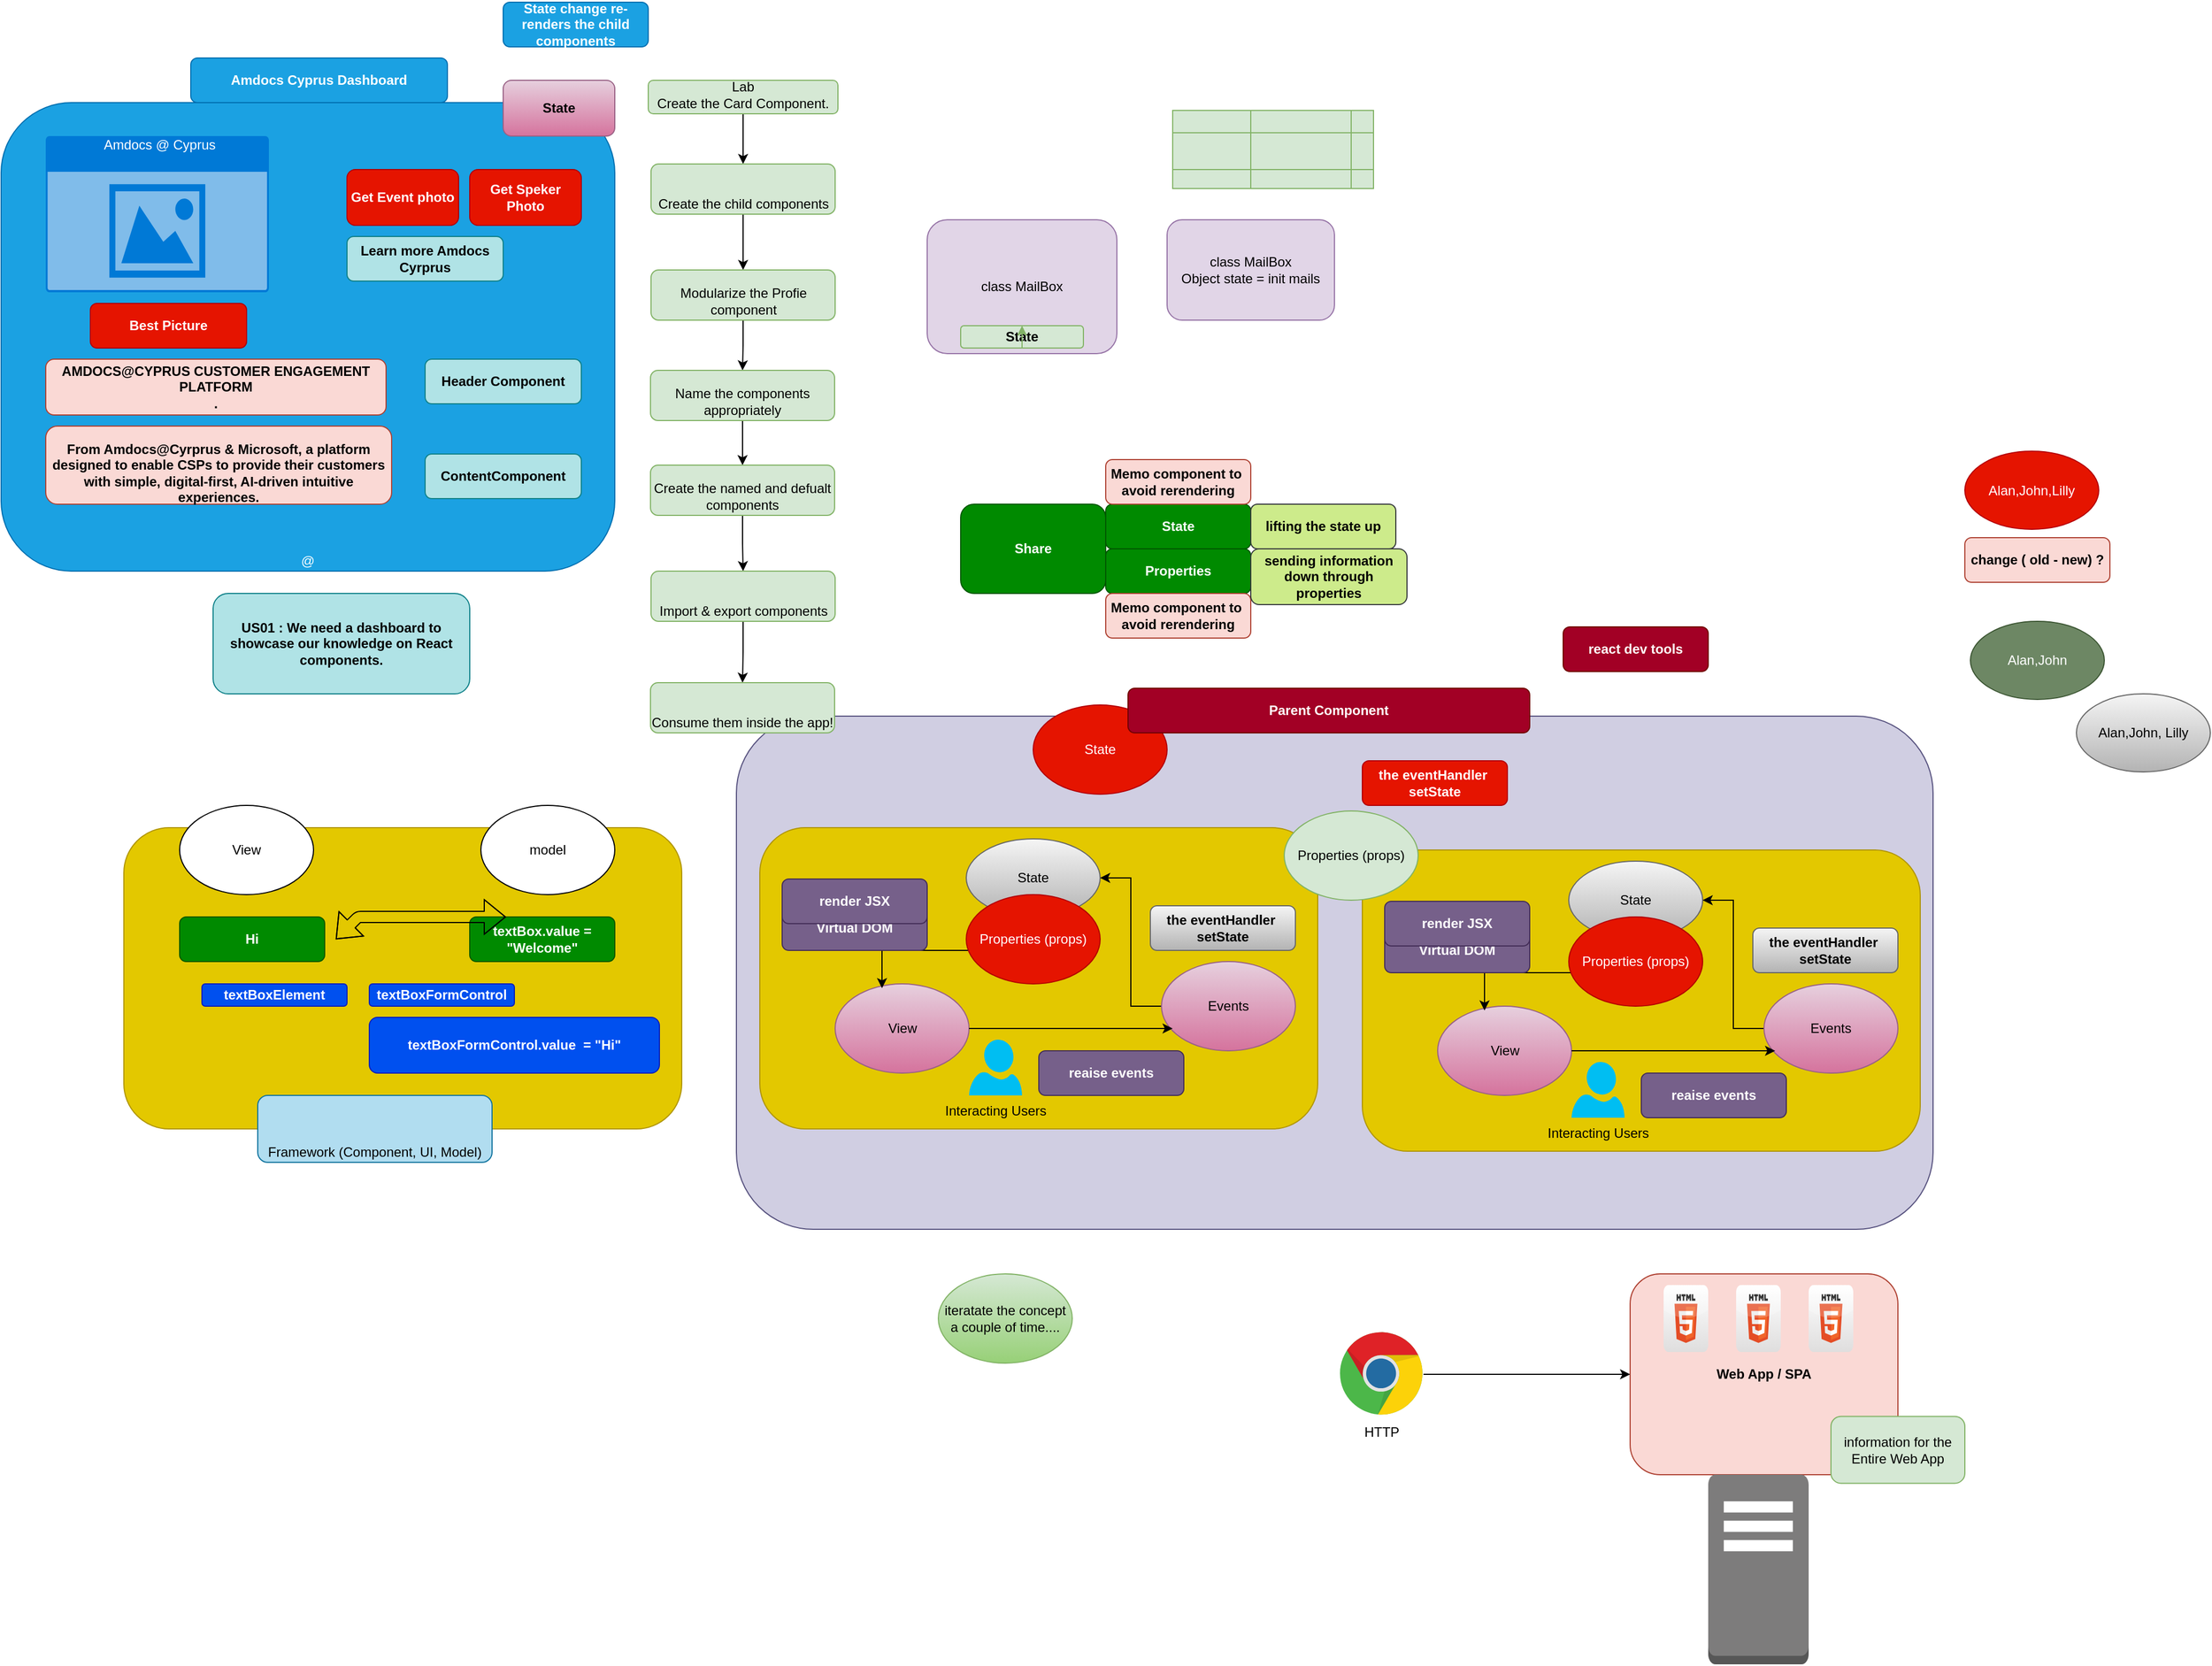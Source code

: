 <mxfile version="15.2.7" type="device" pages="3"><diagram id="6eNJX2l-FpmvZ1fbroAp" name="Lab"><mxGraphModel dx="1024" dy="1684" grid="1" gridSize="10" guides="1" tooltips="1" connect="1" arrows="1" fold="1" page="1" pageScale="1" pageWidth="850" pageHeight="1100" math="0" shadow="0"><root><mxCell id="xybVMRSyUclaMZeZH3cs-0"/><mxCell id="xybVMRSyUclaMZeZH3cs-1" parent="xybVMRSyUclaMZeZH3cs-0"/><mxCell id="PEy6zUUL9-_vCdnStAGh-1" value="Web App / SPA" style="rounded=1;whiteSpace=wrap;html=1;fillColor=#fad9d5;strokeColor=#ae4132;fontStyle=1;verticalAlign=middle;" parent="xybVMRSyUclaMZeZH3cs-1" vertex="1"><mxGeometry x="1540" y="1100" width="240" height="180" as="geometry"/></mxCell><mxCell id="uYXfiU1z-GfduqWxRQ0b-37" value="" style="rounded=1;whiteSpace=wrap;html=1;fillColor=#d0cee2;strokeColor=#56517e;verticalAlign=bottom;" parent="xybVMRSyUclaMZeZH3cs-1" vertex="1"><mxGeometry x="739" y="600" width="1072.5" height="460" as="geometry"/></mxCell><mxCell id="uYXfiU1z-GfduqWxRQ0b-16" value="" style="rounded=1;whiteSpace=wrap;html=1;fillColor=#e3c800;strokeColor=#B09500;verticalAlign=bottom;fontColor=#000000;" parent="xybVMRSyUclaMZeZH3cs-1" vertex="1"><mxGeometry x="190" y="700" width="500" height="270" as="geometry"/></mxCell><mxCell id="xybVMRSyUclaMZeZH3cs-2" value="@" style="rounded=1;whiteSpace=wrap;html=1;fillColor=#1ba1e2;strokeColor=#006EAF;verticalAlign=bottom;fontColor=#ffffff;" parent="xybVMRSyUclaMZeZH3cs-1" vertex="1"><mxGeometry x="80" y="50" width="550" height="420" as="geometry"/></mxCell><mxCell id="xybVMRSyUclaMZeZH3cs-3" value="&amp;nbsp;Amdocs @ Cyprus" style="html=1;strokeColor=none;fillColor=#0079D6;labelPosition=center;verticalLabelPosition=middle;verticalAlign=top;align=center;fontSize=12;outlineConnect=0;spacingTop=-6;fontColor=#FFFFFF;sketch=0;shape=mxgraph.sitemap.photo;" parent="xybVMRSyUclaMZeZH3cs-1" vertex="1"><mxGeometry x="120" y="80" width="200" height="140" as="geometry"/></mxCell><mxCell id="xybVMRSyUclaMZeZH3cs-4" value="&lt;div&gt;AMDOCS@CYPRUS CUSTOMER ENGAGEMENT PLATFORM&lt;/div&gt;&lt;div&gt;.&lt;/div&gt;" style="rounded=1;whiteSpace=wrap;html=1;fillColor=#fad9d5;strokeColor=#ae4132;fontStyle=1;verticalAlign=middle;" parent="xybVMRSyUclaMZeZH3cs-1" vertex="1"><mxGeometry x="120" y="280" width="305" height="50" as="geometry"/></mxCell><mxCell id="xybVMRSyUclaMZeZH3cs-6" value="Get Event photo" style="rounded=1;whiteSpace=wrap;html=1;fillColor=#e51400;strokeColor=#B20000;verticalAlign=middle;align=center;fontStyle=1;fontColor=#ffffff;" parent="xybVMRSyUclaMZeZH3cs-1" vertex="1"><mxGeometry x="390" y="110" width="100" height="50" as="geometry"/></mxCell><mxCell id="xybVMRSyUclaMZeZH3cs-8" value="US01 : We need a dashboard to showcase our knowledge on React components." style="rounded=1;whiteSpace=wrap;html=1;fillColor=#b0e3e6;strokeColor=#0e8088;fontStyle=1;" parent="xybVMRSyUclaMZeZH3cs-1" vertex="1"><mxGeometry x="270" y="490" width="230" height="90" as="geometry"/></mxCell><mxCell id="xybVMRSyUclaMZeZH3cs-11" value="" style="edgeStyle=orthogonalEdgeStyle;rounded=0;orthogonalLoop=1;jettySize=auto;html=1;" parent="xybVMRSyUclaMZeZH3cs-1" source="xybVMRSyUclaMZeZH3cs-9" target="xybVMRSyUclaMZeZH3cs-10" edge="1"><mxGeometry relative="1" as="geometry"/></mxCell><mxCell id="xybVMRSyUclaMZeZH3cs-9" value="Lab&lt;br&gt;Create the Card Component.&lt;br&gt;" style="rounded=1;whiteSpace=wrap;html=1;fillColor=#d5e8d4;strokeColor=#82b366;verticalAlign=bottom;" parent="xybVMRSyUclaMZeZH3cs-1" vertex="1"><mxGeometry x="660" y="30" width="170" height="30" as="geometry"/></mxCell><mxCell id="xybVMRSyUclaMZeZH3cs-19" value="" style="edgeStyle=orthogonalEdgeStyle;rounded=0;orthogonalLoop=1;jettySize=auto;html=1;" parent="xybVMRSyUclaMZeZH3cs-1" source="xybVMRSyUclaMZeZH3cs-10" target="xybVMRSyUclaMZeZH3cs-18" edge="1"><mxGeometry relative="1" as="geometry"/></mxCell><mxCell id="xybVMRSyUclaMZeZH3cs-10" value="Create the child components" style="whiteSpace=wrap;html=1;rounded=1;verticalAlign=bottom;strokeColor=#82b366;fillColor=#d5e8d4;" parent="xybVMRSyUclaMZeZH3cs-1" vertex="1"><mxGeometry x="662.5" y="105" width="165" height="45" as="geometry"/></mxCell><mxCell id="xybVMRSyUclaMZeZH3cs-12" value="&lt;div&gt;&lt;br&gt;&lt;/div&gt;&lt;div&gt;From Amdocs@Cyrprus &amp;amp; Microsoft, a platform designed to enable CSPs to provide their customers with simple, digital-first, AI-driven intuitive experiences.&lt;/div&gt;" style="rounded=1;whiteSpace=wrap;html=1;fillColor=#fad9d5;strokeColor=#ae4132;fontStyle=1;verticalAlign=middle;" parent="xybVMRSyUclaMZeZH3cs-1" vertex="1"><mxGeometry x="120" y="340" width="310" height="70" as="geometry"/></mxCell><mxCell id="xybVMRSyUclaMZeZH3cs-14" value="ContentComponent" style="rounded=1;whiteSpace=wrap;html=1;fillColor=#b0e3e6;strokeColor=#0e8088;fontStyle=1;" parent="xybVMRSyUclaMZeZH3cs-1" vertex="1"><mxGeometry x="460" y="365" width="140" height="40" as="geometry"/></mxCell><mxCell id="xybVMRSyUclaMZeZH3cs-15" value="Header Component" style="rounded=1;whiteSpace=wrap;html=1;fillColor=#b0e3e6;strokeColor=#0e8088;fontStyle=1;" parent="xybVMRSyUclaMZeZH3cs-1" vertex="1"><mxGeometry x="460" y="280" width="140" height="40" as="geometry"/></mxCell><mxCell id="xybVMRSyUclaMZeZH3cs-16" value="Best Picture" style="rounded=1;whiteSpace=wrap;html=1;fillColor=#e51400;strokeColor=#B20000;fontStyle=1;fontColor=#ffffff;" parent="xybVMRSyUclaMZeZH3cs-1" vertex="1"><mxGeometry x="160" y="230" width="140" height="40" as="geometry"/></mxCell><mxCell id="xybVMRSyUclaMZeZH3cs-17" value="Learn more Amdocs Cyrprus" style="rounded=1;whiteSpace=wrap;html=1;fillColor=#b0e3e6;strokeColor=#0e8088;fontStyle=1;" parent="xybVMRSyUclaMZeZH3cs-1" vertex="1"><mxGeometry x="390" y="170" width="140" height="40" as="geometry"/></mxCell><mxCell id="xybVMRSyUclaMZeZH3cs-23" value="" style="edgeStyle=orthogonalEdgeStyle;rounded=0;orthogonalLoop=1;jettySize=auto;html=1;" parent="xybVMRSyUclaMZeZH3cs-1" source="xybVMRSyUclaMZeZH3cs-18" target="xybVMRSyUclaMZeZH3cs-22" edge="1"><mxGeometry relative="1" as="geometry"/></mxCell><mxCell id="xybVMRSyUclaMZeZH3cs-18" value="Modularize the Profie component" style="whiteSpace=wrap;html=1;rounded=1;verticalAlign=bottom;strokeColor=#82b366;fillColor=#d5e8d4;" parent="xybVMRSyUclaMZeZH3cs-1" vertex="1"><mxGeometry x="662.5" y="200" width="165" height="45" as="geometry"/></mxCell><mxCell id="xybVMRSyUclaMZeZH3cs-25" value="" style="edgeStyle=orthogonalEdgeStyle;rounded=0;orthogonalLoop=1;jettySize=auto;html=1;" parent="xybVMRSyUclaMZeZH3cs-1" source="xybVMRSyUclaMZeZH3cs-22" target="xybVMRSyUclaMZeZH3cs-24" edge="1"><mxGeometry relative="1" as="geometry"/></mxCell><mxCell id="xybVMRSyUclaMZeZH3cs-22" value="Name the components appropriately" style="whiteSpace=wrap;html=1;rounded=1;verticalAlign=bottom;strokeColor=#82b366;fillColor=#d5e8d4;" parent="xybVMRSyUclaMZeZH3cs-1" vertex="1"><mxGeometry x="662" y="290" width="165" height="45" as="geometry"/></mxCell><mxCell id="xybVMRSyUclaMZeZH3cs-27" value="" style="edgeStyle=orthogonalEdgeStyle;rounded=0;orthogonalLoop=1;jettySize=auto;html=1;" parent="xybVMRSyUclaMZeZH3cs-1" source="xybVMRSyUclaMZeZH3cs-24" target="xybVMRSyUclaMZeZH3cs-26" edge="1"><mxGeometry relative="1" as="geometry"/></mxCell><mxCell id="xybVMRSyUclaMZeZH3cs-24" value="Create the named and defualt components" style="whiteSpace=wrap;html=1;rounded=1;verticalAlign=bottom;strokeColor=#82b366;fillColor=#d5e8d4;" parent="xybVMRSyUclaMZeZH3cs-1" vertex="1"><mxGeometry x="662" y="375" width="165" height="45" as="geometry"/></mxCell><mxCell id="xybVMRSyUclaMZeZH3cs-29" value="" style="edgeStyle=orthogonalEdgeStyle;rounded=0;orthogonalLoop=1;jettySize=auto;html=1;" parent="xybVMRSyUclaMZeZH3cs-1" source="xybVMRSyUclaMZeZH3cs-26" target="xybVMRSyUclaMZeZH3cs-28" edge="1"><mxGeometry relative="1" as="geometry"/></mxCell><mxCell id="xybVMRSyUclaMZeZH3cs-26" value="Import &amp;amp; export components" style="whiteSpace=wrap;html=1;rounded=1;verticalAlign=bottom;strokeColor=#82b366;fillColor=#d5e8d4;" parent="xybVMRSyUclaMZeZH3cs-1" vertex="1"><mxGeometry x="662.5" y="470" width="165" height="45" as="geometry"/></mxCell><mxCell id="xybVMRSyUclaMZeZH3cs-28" value="Consume them inside the app!" style="whiteSpace=wrap;html=1;rounded=1;verticalAlign=bottom;strokeColor=#82b366;fillColor=#d5e8d4;" parent="xybVMRSyUclaMZeZH3cs-1" vertex="1"><mxGeometry x="662" y="570" width="165" height="45" as="geometry"/></mxCell><mxCell id="wlzBSrsVffSciCvjQ8qV-0" value="Get Speker Photo" style="rounded=1;whiteSpace=wrap;html=1;fillColor=#e51400;strokeColor=#B20000;verticalAlign=middle;align=center;fontStyle=1;fontColor=#ffffff;" parent="xybVMRSyUclaMZeZH3cs-1" vertex="1"><mxGeometry x="500" y="110" width="100" height="50" as="geometry"/></mxCell><mxCell id="wlzBSrsVffSciCvjQ8qV-1" value="class MailBox&lt;br&gt;" style="rounded=1;whiteSpace=wrap;html=1;fillColor=#e1d5e7;strokeColor=#9673a6;" parent="xybVMRSyUclaMZeZH3cs-1" vertex="1"><mxGeometry x="910" y="155" width="170" height="120" as="geometry"/></mxCell><mxCell id="wlzBSrsVffSciCvjQ8qV-3" value="class MailBox&lt;br&gt;Object state = init mails" style="rounded=1;whiteSpace=wrap;html=1;fillColor=#e1d5e7;strokeColor=#9673a6;" parent="xybVMRSyUclaMZeZH3cs-1" vertex="1"><mxGeometry x="1125" y="155" width="150" height="90" as="geometry"/></mxCell><mxCell id="wlzBSrsVffSciCvjQ8qV-4" value="" style="shape=table;html=1;whiteSpace=wrap;startSize=0;container=1;collapsible=0;childLayout=tableLayout;fillColor=#d5e8d4;strokeColor=#82b366;" parent="xybVMRSyUclaMZeZH3cs-1" vertex="1"><mxGeometry x="1130" y="57" width="180" height="70" as="geometry"/></mxCell><mxCell id="wlzBSrsVffSciCvjQ8qV-5" value="" style="shape=partialRectangle;html=1;whiteSpace=wrap;collapsible=0;dropTarget=0;pointerEvents=0;fillColor=none;top=0;left=0;bottom=0;right=0;points=[[0,0.5],[1,0.5]];portConstraint=eastwest;" parent="wlzBSrsVffSciCvjQ8qV-4" vertex="1"><mxGeometry width="180" height="20" as="geometry"/></mxCell><mxCell id="wlzBSrsVffSciCvjQ8qV-6" value="" style="shape=partialRectangle;html=1;whiteSpace=wrap;connectable=0;fillColor=none;top=0;left=0;bottom=0;right=0;overflow=hidden;pointerEvents=1;" parent="wlzBSrsVffSciCvjQ8qV-5" vertex="1"><mxGeometry width="70" height="20" as="geometry"/></mxCell><mxCell id="wlzBSrsVffSciCvjQ8qV-7" value="" style="shape=partialRectangle;html=1;whiteSpace=wrap;connectable=0;fillColor=none;top=0;left=0;bottom=0;right=0;overflow=hidden;pointerEvents=1;" parent="wlzBSrsVffSciCvjQ8qV-5" vertex="1"><mxGeometry x="70" width="90" height="20" as="geometry"/></mxCell><mxCell id="wlzBSrsVffSciCvjQ8qV-8" value="" style="shape=partialRectangle;html=1;whiteSpace=wrap;connectable=0;fillColor=none;top=0;left=0;bottom=0;right=0;overflow=hidden;pointerEvents=1;" parent="wlzBSrsVffSciCvjQ8qV-5" vertex="1"><mxGeometry x="160" width="20" height="20" as="geometry"/></mxCell><mxCell id="wlzBSrsVffSciCvjQ8qV-9" value="" style="shape=partialRectangle;html=1;whiteSpace=wrap;collapsible=0;dropTarget=0;pointerEvents=0;fillColor=none;top=0;left=0;bottom=0;right=0;points=[[0,0.5],[1,0.5]];portConstraint=eastwest;" parent="wlzBSrsVffSciCvjQ8qV-4" vertex="1"><mxGeometry y="20" width="180" height="33" as="geometry"/></mxCell><mxCell id="wlzBSrsVffSciCvjQ8qV-10" value="" style="shape=partialRectangle;html=1;whiteSpace=wrap;connectable=0;fillColor=none;top=0;left=0;bottom=0;right=0;overflow=hidden;pointerEvents=1;" parent="wlzBSrsVffSciCvjQ8qV-9" vertex="1"><mxGeometry width="70" height="33" as="geometry"/></mxCell><mxCell id="wlzBSrsVffSciCvjQ8qV-11" value="" style="shape=partialRectangle;html=1;whiteSpace=wrap;connectable=0;fillColor=none;top=0;left=0;bottom=0;right=0;overflow=hidden;pointerEvents=1;" parent="wlzBSrsVffSciCvjQ8qV-9" vertex="1"><mxGeometry x="70" width="90" height="33" as="geometry"/></mxCell><mxCell id="wlzBSrsVffSciCvjQ8qV-12" value="" style="shape=partialRectangle;html=1;whiteSpace=wrap;connectable=0;fillColor=none;top=0;left=0;bottom=0;right=0;overflow=hidden;pointerEvents=1;" parent="wlzBSrsVffSciCvjQ8qV-9" vertex="1"><mxGeometry x="160" width="20" height="33" as="geometry"/></mxCell><mxCell id="wlzBSrsVffSciCvjQ8qV-13" value="" style="shape=partialRectangle;html=1;whiteSpace=wrap;collapsible=0;dropTarget=0;pointerEvents=0;fillColor=none;top=0;left=0;bottom=0;right=0;points=[[0,0.5],[1,0.5]];portConstraint=eastwest;" parent="wlzBSrsVffSciCvjQ8qV-4" vertex="1"><mxGeometry y="53" width="180" height="17" as="geometry"/></mxCell><mxCell id="wlzBSrsVffSciCvjQ8qV-14" value="" style="shape=partialRectangle;html=1;whiteSpace=wrap;connectable=0;fillColor=none;top=0;left=0;bottom=0;right=0;overflow=hidden;pointerEvents=1;" parent="wlzBSrsVffSciCvjQ8qV-13" vertex="1"><mxGeometry width="70" height="17" as="geometry"/></mxCell><mxCell id="wlzBSrsVffSciCvjQ8qV-15" value="" style="shape=partialRectangle;html=1;whiteSpace=wrap;connectable=0;fillColor=none;top=0;left=0;bottom=0;right=0;overflow=hidden;pointerEvents=1;" parent="wlzBSrsVffSciCvjQ8qV-13" vertex="1"><mxGeometry x="70" width="90" height="17" as="geometry"/></mxCell><mxCell id="wlzBSrsVffSciCvjQ8qV-16" value="" style="shape=partialRectangle;html=1;whiteSpace=wrap;connectable=0;fillColor=none;top=0;left=0;bottom=0;right=0;overflow=hidden;pointerEvents=1;" parent="wlzBSrsVffSciCvjQ8qV-13" vertex="1"><mxGeometry x="160" width="20" height="17" as="geometry"/></mxCell><mxCell id="wlzBSrsVffSciCvjQ8qV-17" value="State" style="rounded=1;whiteSpace=wrap;html=1;fillColor=#d5e8d4;strokeColor=#82b366;fontStyle=1;" parent="xybVMRSyUclaMZeZH3cs-1" vertex="1"><mxGeometry x="940" y="250" width="110" height="20" as="geometry"/></mxCell><mxCell id="wlzBSrsVffSciCvjQ8qV-18" style="edgeStyle=orthogonalEdgeStyle;rounded=0;orthogonalLoop=1;jettySize=auto;html=1;exitX=0.5;exitY=1;exitDx=0;exitDy=0;entryX=0.5;entryY=0;entryDx=0;entryDy=0;fillColor=#d5e8d4;strokeColor=#82b366;" parent="xybVMRSyUclaMZeZH3cs-1" source="wlzBSrsVffSciCvjQ8qV-17" target="wlzBSrsVffSciCvjQ8qV-17" edge="1"><mxGeometry relative="1" as="geometry"/></mxCell><mxCell id="uYXfiU1z-GfduqWxRQ0b-0" value="Amdocs Cyprus Dashboard" style="rounded=1;whiteSpace=wrap;html=1;fillColor=#1ba1e2;strokeColor=#006EAF;fontStyle=1;fontColor=#ffffff;" parent="xybVMRSyUclaMZeZH3cs-1" vertex="1"><mxGeometry x="250" y="10" width="230" height="40" as="geometry"/></mxCell><mxCell id="uYXfiU1z-GfduqWxRQ0b-1" value="State" style="rounded=1;whiteSpace=wrap;html=1;fillColor=#e6d0de;strokeColor=#996185;verticalAlign=middle;align=center;fontStyle=1;gradientColor=#d5739d;" parent="xybVMRSyUclaMZeZH3cs-1" vertex="1"><mxGeometry x="530" y="30" width="100" height="50" as="geometry"/></mxCell><mxCell id="uYXfiU1z-GfduqWxRQ0b-2" value="State change re-renders the child components" style="rounded=1;whiteSpace=wrap;html=1;fillColor=#1ba1e2;strokeColor=#006EAF;fontStyle=1;verticalAlign=middle;fontColor=#ffffff;" parent="xybVMRSyUclaMZeZH3cs-1" vertex="1"><mxGeometry x="530" y="-40" width="130" height="40" as="geometry"/></mxCell><mxCell id="uYXfiU1z-GfduqWxRQ0b-3" value="State" style="rounded=1;whiteSpace=wrap;html=1;fillColor=#008a00;strokeColor=#005700;fontStyle=1;verticalAlign=middle;fontColor=#ffffff;" parent="xybVMRSyUclaMZeZH3cs-1" vertex="1"><mxGeometry x="1070" y="410" width="130" height="40" as="geometry"/></mxCell><mxCell id="uYXfiU1z-GfduqWxRQ0b-4" value="Properties" style="rounded=1;whiteSpace=wrap;html=1;fillColor=#008a00;strokeColor=#005700;fontStyle=1;verticalAlign=middle;fontColor=#ffffff;" parent="xybVMRSyUclaMZeZH3cs-1" vertex="1"><mxGeometry x="1070" y="450" width="130" height="40" as="geometry"/></mxCell><mxCell id="uYXfiU1z-GfduqWxRQ0b-5" value="Memo component to&amp;nbsp;&lt;br&gt;avoid rerendering" style="rounded=1;whiteSpace=wrap;html=1;fillColor=#fad9d5;strokeColor=#ae4132;fontStyle=1;verticalAlign=middle;" parent="xybVMRSyUclaMZeZH3cs-1" vertex="1"><mxGeometry x="1070" y="490" width="130" height="40" as="geometry"/></mxCell><mxCell id="uYXfiU1z-GfduqWxRQ0b-6" value="Memo component to&amp;nbsp;&lt;br&gt;avoid rerendering" style="rounded=1;whiteSpace=wrap;html=1;fillColor=#fad9d5;strokeColor=#ae4132;fontStyle=1;verticalAlign=middle;" parent="xybVMRSyUclaMZeZH3cs-1" vertex="1"><mxGeometry x="1070" y="370" width="130" height="40" as="geometry"/></mxCell><mxCell id="uYXfiU1z-GfduqWxRQ0b-7" value="lifting the state up" style="rounded=1;whiteSpace=wrap;html=1;fillColor=#cdeb8b;strokeColor=#36393d;fontStyle=1;verticalAlign=middle;" parent="xybVMRSyUclaMZeZH3cs-1" vertex="1"><mxGeometry x="1200" y="410" width="130" height="40" as="geometry"/></mxCell><mxCell id="uYXfiU1z-GfduqWxRQ0b-8" value="sending information down through properties" style="rounded=1;whiteSpace=wrap;html=1;fillColor=#cdeb8b;strokeColor=#36393d;fontStyle=1;verticalAlign=middle;" parent="xybVMRSyUclaMZeZH3cs-1" vertex="1"><mxGeometry x="1200" y="450" width="140" height="50" as="geometry"/></mxCell><mxCell id="uYXfiU1z-GfduqWxRQ0b-9" value="react dev tools" style="rounded=1;whiteSpace=wrap;html=1;fillColor=#a20025;strokeColor=#6F0000;fontStyle=1;verticalAlign=middle;fontColor=#ffffff;" parent="xybVMRSyUclaMZeZH3cs-1" vertex="1"><mxGeometry x="1480" y="520" width="130" height="40" as="geometry"/></mxCell><mxCell id="uYXfiU1z-GfduqWxRQ0b-10" value="Share" style="rounded=1;whiteSpace=wrap;html=1;fillColor=#008a00;strokeColor=#005700;fontStyle=1;verticalAlign=middle;fontColor=#ffffff;" parent="xybVMRSyUclaMZeZH3cs-1" vertex="1"><mxGeometry x="940" y="410" width="130" height="80" as="geometry"/></mxCell><mxCell id="uYXfiU1z-GfduqWxRQ0b-11" value="Hi" style="rounded=1;whiteSpace=wrap;html=1;fillColor=#008a00;strokeColor=#005700;fontStyle=1;verticalAlign=middle;fontColor=#ffffff;" parent="xybVMRSyUclaMZeZH3cs-1" vertex="1"><mxGeometry x="240" y="780" width="130" height="40" as="geometry"/></mxCell><mxCell id="uYXfiU1z-GfduqWxRQ0b-12" value="textBox.value = &quot;Welcome&quot;" style="rounded=1;whiteSpace=wrap;html=1;fillColor=#008a00;strokeColor=#005700;fontStyle=1;verticalAlign=middle;fontColor=#ffffff;" parent="xybVMRSyUclaMZeZH3cs-1" vertex="1"><mxGeometry x="500" y="780" width="130" height="40" as="geometry"/></mxCell><mxCell id="uYXfiU1z-GfduqWxRQ0b-13" value="textBoxElement" style="rounded=1;whiteSpace=wrap;html=1;fillColor=#0050ef;strokeColor=#001DBC;fontStyle=1;verticalAlign=middle;fontColor=#ffffff;" parent="xybVMRSyUclaMZeZH3cs-1" vertex="1"><mxGeometry x="260" y="840" width="130" height="20" as="geometry"/></mxCell><mxCell id="uYXfiU1z-GfduqWxRQ0b-14" value="textBoxFormControl" style="rounded=1;whiteSpace=wrap;html=1;fillColor=#0050ef;strokeColor=#001DBC;fontStyle=1;verticalAlign=middle;fontColor=#ffffff;" parent="xybVMRSyUclaMZeZH3cs-1" vertex="1"><mxGeometry x="410" y="840" width="130" height="20" as="geometry"/></mxCell><mxCell id="uYXfiU1z-GfduqWxRQ0b-15" value="textBoxFormControl.value&amp;nbsp; = &quot;Hi&quot;" style="rounded=1;whiteSpace=wrap;html=1;fillColor=#0050ef;strokeColor=#001DBC;fontStyle=1;verticalAlign=middle;fontColor=#ffffff;" parent="xybVMRSyUclaMZeZH3cs-1" vertex="1"><mxGeometry x="410" y="870" width="260" height="50" as="geometry"/></mxCell><mxCell id="uYXfiU1z-GfduqWxRQ0b-19" value="" style="shape=flexArrow;endArrow=classic;startArrow=classic;html=1;entryX=0.25;entryY=0;entryDx=0;entryDy=0;" parent="xybVMRSyUclaMZeZH3cs-1" target="uYXfiU1z-GfduqWxRQ0b-12" edge="1"><mxGeometry width="100" height="100" relative="1" as="geometry"><mxPoint x="380" y="800" as="sourcePoint"/><mxPoint x="480" y="700" as="targetPoint"/><Array as="points"><mxPoint x="400" y="780"/></Array></mxGeometry></mxCell><mxCell id="uYXfiU1z-GfduqWxRQ0b-25" value="View" style="ellipse;whiteSpace=wrap;html=1;" parent="xybVMRSyUclaMZeZH3cs-1" vertex="1"><mxGeometry x="240" y="680" width="120" height="80" as="geometry"/></mxCell><mxCell id="uYXfiU1z-GfduqWxRQ0b-26" value="model" style="ellipse;whiteSpace=wrap;html=1;" parent="xybVMRSyUclaMZeZH3cs-1" vertex="1"><mxGeometry x="510" y="680" width="120" height="80" as="geometry"/></mxCell><mxCell id="uYXfiU1z-GfduqWxRQ0b-36" value="Framework (Component, UI, Model)" style="rounded=1;whiteSpace=wrap;html=1;fillColor=#b1ddf0;strokeColor=#10739e;verticalAlign=bottom;" parent="xybVMRSyUclaMZeZH3cs-1" vertex="1"><mxGeometry x="310" y="940" width="210" height="60" as="geometry"/></mxCell><mxCell id="uYXfiU1z-GfduqWxRQ0b-38" value="State" style="ellipse;whiteSpace=wrap;html=1;fillColor=#e51400;strokeColor=#B20000;fontColor=#ffffff;" parent="xybVMRSyUclaMZeZH3cs-1" vertex="1"><mxGeometry x="1005" y="590" width="120" height="80" as="geometry"/></mxCell><mxCell id="uYXfiU1z-GfduqWxRQ0b-39" value="the eventHandler&amp;nbsp;&lt;br&gt;setState" style="rounded=1;whiteSpace=wrap;html=1;fillColor=#e51400;strokeColor=#B20000;fontStyle=1;verticalAlign=middle;fontColor=#ffffff;" parent="xybVMRSyUclaMZeZH3cs-1" vertex="1"><mxGeometry x="1300" y="640" width="130" height="40" as="geometry"/></mxCell><mxCell id="uYXfiU1z-GfduqWxRQ0b-41" value="" style="group" parent="xybVMRSyUclaMZeZH3cs-1" vertex="1" connectable="0"><mxGeometry x="760" y="700" width="500" height="270" as="geometry"/></mxCell><mxCell id="uYXfiU1z-GfduqWxRQ0b-20" value="" style="rounded=1;whiteSpace=wrap;html=1;fillColor=#e3c800;strokeColor=#B09500;verticalAlign=bottom;fontColor=#000000;" parent="uYXfiU1z-GfduqWxRQ0b-41" vertex="1"><mxGeometry width="500" height="270" as="geometry"/></mxCell><mxCell id="uYXfiU1z-GfduqWxRQ0b-21" value="State" style="ellipse;whiteSpace=wrap;html=1;fillColor=#f5f5f5;strokeColor=#666666;gradientColor=#b3b3b3;" parent="uYXfiU1z-GfduqWxRQ0b-41" vertex="1"><mxGeometry x="185" y="10" width="120" height="70" as="geometry"/></mxCell><mxCell id="uYXfiU1z-GfduqWxRQ0b-22" value="View" style="ellipse;whiteSpace=wrap;html=1;gradientColor=#d5739d;fillColor=#e6d0de;strokeColor=#996185;" parent="uYXfiU1z-GfduqWxRQ0b-41" vertex="1"><mxGeometry x="67.5" y="140" width="120" height="80" as="geometry"/></mxCell><mxCell id="uYXfiU1z-GfduqWxRQ0b-23" style="edgeStyle=orthogonalEdgeStyle;rounded=0;orthogonalLoop=1;jettySize=auto;html=1;entryX=0.35;entryY=0.048;entryDx=0;entryDy=0;entryPerimeter=0;" parent="uYXfiU1z-GfduqWxRQ0b-41" source="uYXfiU1z-GfduqWxRQ0b-21" target="uYXfiU1z-GfduqWxRQ0b-22" edge="1"><mxGeometry relative="1" as="geometry"/></mxCell><mxCell id="uYXfiU1z-GfduqWxRQ0b-24" value="Virtual DOM" style="rounded=1;whiteSpace=wrap;html=1;fillColor=#76608a;strokeColor=#432D57;fontStyle=1;verticalAlign=middle;fontColor=#ffffff;" parent="uYXfiU1z-GfduqWxRQ0b-41" vertex="1"><mxGeometry x="20" y="70" width="130" height="40" as="geometry"/></mxCell><mxCell id="uYXfiU1z-GfduqWxRQ0b-29" style="edgeStyle=orthogonalEdgeStyle;rounded=0;orthogonalLoop=1;jettySize=auto;html=1;entryX=1;entryY=0.5;entryDx=0;entryDy=0;" parent="uYXfiU1z-GfduqWxRQ0b-41" source="uYXfiU1z-GfduqWxRQ0b-27" target="uYXfiU1z-GfduqWxRQ0b-21" edge="1"><mxGeometry relative="1" as="geometry"/></mxCell><mxCell id="uYXfiU1z-GfduqWxRQ0b-27" value="Events" style="ellipse;whiteSpace=wrap;html=1;gradientColor=#d5739d;fillColor=#e6d0de;strokeColor=#996185;" parent="uYXfiU1z-GfduqWxRQ0b-41" vertex="1"><mxGeometry x="360" y="120" width="120" height="80" as="geometry"/></mxCell><mxCell id="uYXfiU1z-GfduqWxRQ0b-32" style="edgeStyle=orthogonalEdgeStyle;rounded=0;orthogonalLoop=1;jettySize=auto;html=1;entryX=0.083;entryY=0.75;entryDx=0;entryDy=0;entryPerimeter=0;" parent="uYXfiU1z-GfduqWxRQ0b-41" source="uYXfiU1z-GfduqWxRQ0b-22" target="uYXfiU1z-GfduqWxRQ0b-27" edge="1"><mxGeometry relative="1" as="geometry"/></mxCell><mxCell id="uYXfiU1z-GfduqWxRQ0b-28" value="Interacting Users" style="verticalLabelPosition=bottom;html=1;verticalAlign=top;align=center;strokeColor=none;fillColor=#00BEF2;shape=mxgraph.azure.user;" parent="uYXfiU1z-GfduqWxRQ0b-41" vertex="1"><mxGeometry x="187.5" y="190" width="47.5" height="50" as="geometry"/></mxCell><mxCell id="uYXfiU1z-GfduqWxRQ0b-31" value="render JSX" style="rounded=1;whiteSpace=wrap;html=1;fillColor=#76608a;strokeColor=#432D57;fontStyle=1;verticalAlign=middle;fontColor=#ffffff;" parent="uYXfiU1z-GfduqWxRQ0b-41" vertex="1"><mxGeometry x="20" y="46" width="130" height="40" as="geometry"/></mxCell><mxCell id="uYXfiU1z-GfduqWxRQ0b-33" value="reaise events" style="rounded=1;whiteSpace=wrap;html=1;fillColor=#76608a;strokeColor=#432D57;fontStyle=1;verticalAlign=middle;fontColor=#ffffff;" parent="uYXfiU1z-GfduqWxRQ0b-41" vertex="1"><mxGeometry x="250" y="200" width="130" height="40" as="geometry"/></mxCell><mxCell id="uYXfiU1z-GfduqWxRQ0b-34" value="the eventHandler&amp;nbsp;&lt;br&gt;setState" style="rounded=1;whiteSpace=wrap;html=1;fillColor=#f5f5f5;strokeColor=#666666;fontStyle=1;verticalAlign=middle;gradientColor=#b3b3b3;" parent="uYXfiU1z-GfduqWxRQ0b-41" vertex="1"><mxGeometry x="350" y="70" width="130" height="40" as="geometry"/></mxCell><mxCell id="uYXfiU1z-GfduqWxRQ0b-40" value="Properties (props)" style="ellipse;whiteSpace=wrap;html=1;fillColor=#e51400;strokeColor=#B20000;fontColor=#ffffff;" parent="uYXfiU1z-GfduqWxRQ0b-41" vertex="1"><mxGeometry x="185" y="60" width="120" height="80" as="geometry"/></mxCell><mxCell id="uYXfiU1z-GfduqWxRQ0b-42" value="Parent Component" style="rounded=1;whiteSpace=wrap;html=1;fillColor=#a20025;strokeColor=#6F0000;fontStyle=1;verticalAlign=middle;fontColor=#ffffff;" parent="xybVMRSyUclaMZeZH3cs-1" vertex="1"><mxGeometry x="1090" y="575" width="360" height="40" as="geometry"/></mxCell><mxCell id="uYXfiU1z-GfduqWxRQ0b-43" value="" style="group" parent="xybVMRSyUclaMZeZH3cs-1" vertex="1" connectable="0"><mxGeometry x="1300" y="720" width="500" height="270" as="geometry"/></mxCell><mxCell id="uYXfiU1z-GfduqWxRQ0b-44" value="" style="rounded=1;whiteSpace=wrap;html=1;fillColor=#e3c800;strokeColor=#B09500;verticalAlign=bottom;fontColor=#000000;" parent="uYXfiU1z-GfduqWxRQ0b-43" vertex="1"><mxGeometry width="500" height="270" as="geometry"/></mxCell><mxCell id="uYXfiU1z-GfduqWxRQ0b-45" value="State" style="ellipse;whiteSpace=wrap;html=1;fillColor=#f5f5f5;strokeColor=#666666;gradientColor=#b3b3b3;" parent="uYXfiU1z-GfduqWxRQ0b-43" vertex="1"><mxGeometry x="185" y="10" width="120" height="70" as="geometry"/></mxCell><mxCell id="uYXfiU1z-GfduqWxRQ0b-46" value="View" style="ellipse;whiteSpace=wrap;html=1;gradientColor=#d5739d;fillColor=#e6d0de;strokeColor=#996185;" parent="uYXfiU1z-GfduqWxRQ0b-43" vertex="1"><mxGeometry x="67.5" y="140" width="120" height="80" as="geometry"/></mxCell><mxCell id="uYXfiU1z-GfduqWxRQ0b-47" style="edgeStyle=orthogonalEdgeStyle;rounded=0;orthogonalLoop=1;jettySize=auto;html=1;entryX=0.35;entryY=0.048;entryDx=0;entryDy=0;entryPerimeter=0;" parent="uYXfiU1z-GfduqWxRQ0b-43" source="uYXfiU1z-GfduqWxRQ0b-45" target="uYXfiU1z-GfduqWxRQ0b-46" edge="1"><mxGeometry relative="1" as="geometry"/></mxCell><mxCell id="uYXfiU1z-GfduqWxRQ0b-48" value="Virtual DOM" style="rounded=1;whiteSpace=wrap;html=1;fillColor=#76608a;strokeColor=#432D57;fontStyle=1;verticalAlign=middle;fontColor=#ffffff;" parent="uYXfiU1z-GfduqWxRQ0b-43" vertex="1"><mxGeometry x="20" y="70" width="130" height="40" as="geometry"/></mxCell><mxCell id="uYXfiU1z-GfduqWxRQ0b-49" style="edgeStyle=orthogonalEdgeStyle;rounded=0;orthogonalLoop=1;jettySize=auto;html=1;entryX=1;entryY=0.5;entryDx=0;entryDy=0;" parent="uYXfiU1z-GfduqWxRQ0b-43" source="uYXfiU1z-GfduqWxRQ0b-50" target="uYXfiU1z-GfduqWxRQ0b-45" edge="1"><mxGeometry relative="1" as="geometry"/></mxCell><mxCell id="uYXfiU1z-GfduqWxRQ0b-50" value="Events" style="ellipse;whiteSpace=wrap;html=1;gradientColor=#d5739d;fillColor=#e6d0de;strokeColor=#996185;" parent="uYXfiU1z-GfduqWxRQ0b-43" vertex="1"><mxGeometry x="360" y="120" width="120" height="80" as="geometry"/></mxCell><mxCell id="uYXfiU1z-GfduqWxRQ0b-51" style="edgeStyle=orthogonalEdgeStyle;rounded=0;orthogonalLoop=1;jettySize=auto;html=1;entryX=0.083;entryY=0.75;entryDx=0;entryDy=0;entryPerimeter=0;" parent="uYXfiU1z-GfduqWxRQ0b-43" source="uYXfiU1z-GfduqWxRQ0b-46" target="uYXfiU1z-GfduqWxRQ0b-50" edge="1"><mxGeometry relative="1" as="geometry"/></mxCell><mxCell id="uYXfiU1z-GfduqWxRQ0b-52" value="Interacting Users" style="verticalLabelPosition=bottom;html=1;verticalAlign=top;align=center;strokeColor=none;fillColor=#00BEF2;shape=mxgraph.azure.user;" parent="uYXfiU1z-GfduqWxRQ0b-43" vertex="1"><mxGeometry x="187.5" y="190" width="47.5" height="50" as="geometry"/></mxCell><mxCell id="uYXfiU1z-GfduqWxRQ0b-53" value="render JSX" style="rounded=1;whiteSpace=wrap;html=1;fillColor=#76608a;strokeColor=#432D57;fontStyle=1;verticalAlign=middle;fontColor=#ffffff;" parent="uYXfiU1z-GfduqWxRQ0b-43" vertex="1"><mxGeometry x="20" y="46" width="130" height="40" as="geometry"/></mxCell><mxCell id="uYXfiU1z-GfduqWxRQ0b-54" value="reaise events" style="rounded=1;whiteSpace=wrap;html=1;fillColor=#76608a;strokeColor=#432D57;fontStyle=1;verticalAlign=middle;fontColor=#ffffff;" parent="uYXfiU1z-GfduqWxRQ0b-43" vertex="1"><mxGeometry x="250" y="200" width="130" height="40" as="geometry"/></mxCell><mxCell id="uYXfiU1z-GfduqWxRQ0b-55" value="the eventHandler&amp;nbsp;&lt;br&gt;setState" style="rounded=1;whiteSpace=wrap;html=1;fillColor=#f5f5f5;strokeColor=#666666;fontStyle=1;verticalAlign=middle;gradientColor=#b3b3b3;" parent="uYXfiU1z-GfduqWxRQ0b-43" vertex="1"><mxGeometry x="350" y="70" width="130" height="40" as="geometry"/></mxCell><mxCell id="uYXfiU1z-GfduqWxRQ0b-56" value="Properties (props)" style="ellipse;whiteSpace=wrap;html=1;fillColor=#e51400;strokeColor=#B20000;fontColor=#ffffff;" parent="uYXfiU1z-GfduqWxRQ0b-43" vertex="1"><mxGeometry x="185" y="60" width="120" height="80" as="geometry"/></mxCell><mxCell id="uYXfiU1z-GfduqWxRQ0b-57" value="iteratate the concept a couple of time...." style="ellipse;whiteSpace=wrap;html=1;gradientColor=#97d077;fillColor=#d5e8d4;strokeColor=#82b366;" parent="xybVMRSyUclaMZeZH3cs-1" vertex="1"><mxGeometry x="920" y="1100" width="120" height="80" as="geometry"/></mxCell><mxCell id="uYXfiU1z-GfduqWxRQ0b-58" value="Properties (props)" style="ellipse;whiteSpace=wrap;html=1;fillColor=#d5e8d4;strokeColor=#82b366;" parent="xybVMRSyUclaMZeZH3cs-1" vertex="1"><mxGeometry x="1230" y="685" width="120" height="80" as="geometry"/></mxCell><mxCell id="PEy6zUUL9-_vCdnStAGh-2" value="" style="outlineConnect=0;dashed=0;verticalLabelPosition=bottom;verticalAlign=top;align=center;html=1;shape=mxgraph.aws3.traditional_server;fillColor=#7D7C7C;gradientColor=none;" parent="xybVMRSyUclaMZeZH3cs-1" vertex="1"><mxGeometry x="1610" y="1280" width="90" height="170" as="geometry"/></mxCell><mxCell id="PEy6zUUL9-_vCdnStAGh-3" value="" style="dashed=0;outlineConnect=0;html=1;align=center;labelPosition=center;verticalLabelPosition=bottom;verticalAlign=top;shape=mxgraph.webicons.html5;gradientColor=#DFDEDE" parent="xybVMRSyUclaMZeZH3cs-1" vertex="1"><mxGeometry x="1570" y="1110" width="40" height="60" as="geometry"/></mxCell><mxCell id="PEy6zUUL9-_vCdnStAGh-4" value="" style="dashed=0;outlineConnect=0;html=1;align=center;labelPosition=center;verticalLabelPosition=bottom;verticalAlign=top;shape=mxgraph.webicons.html5;gradientColor=#DFDEDE" parent="xybVMRSyUclaMZeZH3cs-1" vertex="1"><mxGeometry x="1635" y="1110" width="40" height="60" as="geometry"/></mxCell><mxCell id="PEy6zUUL9-_vCdnStAGh-5" value="" style="dashed=0;outlineConnect=0;html=1;align=center;labelPosition=center;verticalLabelPosition=bottom;verticalAlign=top;shape=mxgraph.webicons.html5;gradientColor=#DFDEDE" parent="xybVMRSyUclaMZeZH3cs-1" vertex="1"><mxGeometry x="1700" y="1110" width="40" height="60" as="geometry"/></mxCell><mxCell id="PEy6zUUL9-_vCdnStAGh-11" style="edgeStyle=orthogonalEdgeStyle;rounded=0;orthogonalLoop=1;jettySize=auto;html=1;" parent="xybVMRSyUclaMZeZH3cs-1" source="PEy6zUUL9-_vCdnStAGh-6" target="PEy6zUUL9-_vCdnStAGh-1" edge="1"><mxGeometry relative="1" as="geometry"/></mxCell><mxCell id="PEy6zUUL9-_vCdnStAGh-6" value="HTTP" style="dashed=0;outlineConnect=0;html=1;align=center;labelPosition=center;verticalLabelPosition=bottom;verticalAlign=top;shape=mxgraph.weblogos.chrome" parent="xybVMRSyUclaMZeZH3cs-1" vertex="1"><mxGeometry x="1280" y="1152.3" width="74.8" height="75.4" as="geometry"/></mxCell><mxCell id="PEy6zUUL9-_vCdnStAGh-12" value="information for the Entire Web App" style="rounded=1;whiteSpace=wrap;html=1;fillColor=#d5e8d4;strokeColor=#82b366;" parent="xybVMRSyUclaMZeZH3cs-1" vertex="1"><mxGeometry x="1720" y="1227.7" width="120" height="60" as="geometry"/></mxCell><mxCell id="PEy6zUUL9-_vCdnStAGh-13" value="change ( old - new) ?" style="rounded=1;whiteSpace=wrap;html=1;fillColor=#fad9d5;strokeColor=#ae4132;fontStyle=1;verticalAlign=middle;" parent="xybVMRSyUclaMZeZH3cs-1" vertex="1"><mxGeometry x="1840" y="440" width="130" height="40" as="geometry"/></mxCell><mxCell id="PEy6zUUL9-_vCdnStAGh-14" value="Alan,John" style="ellipse;whiteSpace=wrap;html=1;fillColor=#6d8764;strokeColor=#3A5431;fontColor=#ffffff;" parent="xybVMRSyUclaMZeZH3cs-1" vertex="1"><mxGeometry x="1845" y="515" width="120" height="70" as="geometry"/></mxCell><mxCell id="PEy6zUUL9-_vCdnStAGh-15" value="Alan,John,Lilly" style="ellipse;whiteSpace=wrap;html=1;fillColor=#e51400;strokeColor=#B20000;fontColor=#ffffff;" parent="xybVMRSyUclaMZeZH3cs-1" vertex="1"><mxGeometry x="1840" y="362.5" width="120" height="70" as="geometry"/></mxCell><mxCell id="PEy6zUUL9-_vCdnStAGh-17" value="Alan,John, Lilly" style="ellipse;whiteSpace=wrap;html=1;fillColor=#f5f5f5;strokeColor=#666666;gradientColor=#b3b3b3;" parent="xybVMRSyUclaMZeZH3cs-1" vertex="1"><mxGeometry x="1940" y="580" width="120" height="70" as="geometry"/></mxCell></root></mxGraphModel></diagram><diagram id="yNg8IXJ2WDtt37HUk6vF" name="Redux"><mxGraphModel dx="1568" dy="568" grid="1" gridSize="10" guides="1" tooltips="1" connect="1" arrows="1" fold="1" page="1" pageScale="1" pageWidth="850" pageHeight="1100" math="0" shadow="0">&#xa;            <root>&#xa;                <mxCell id="mDQB_eCBUDu1zRX0V532-0"/>&#xa;                <mxCell id="mDQB_eCBUDu1zRX0V532-1" parent="mDQB_eCBUDu1zRX0V532-0"/>&#xa;                <mxCell id="jsaECsK6hm8pAEzsbWX9-11" value="" style="rounded=1;whiteSpace=wrap;html=1;fillColor=#d0cee2;strokeColor=#56517e;verticalAlign=bottom;fontSize=20;" parent="mDQB_eCBUDu1zRX0V532-1" vertex="1">&#xa;                    <mxGeometry x="-470" y="560" width="1330" height="520" as="geometry"/>&#xa;                </mxCell>&#xa;                <mxCell id="jsaECsK6hm8pAEzsbWX9-12" value="Store" style="rounded=1;whiteSpace=wrap;html=1;fillColor=#e6d0de;strokeColor=#996185;verticalAlign=bottom;fontSize=22;gradientColor=#d5739d;fontStyle=1" parent="mDQB_eCBUDu1zRX0V532-1" vertex="1">&#xa;                    <mxGeometry x="190" y="580" width="420" height="450" as="geometry"/>&#xa;                </mxCell>&#xa;                <mxCell id="jsaECsK6hm8pAEzsbWX9-10" value="" style="rounded=1;whiteSpace=wrap;html=1;fillColor=#d0cee2;strokeColor=#56517e;verticalAlign=bottom;fontSize=20;" parent="mDQB_eCBUDu1zRX0V532-1" vertex="1">&#xa;                    <mxGeometry x="-440" y="50" width="800" height="490" as="geometry"/>&#xa;                </mxCell>&#xa;                <mxCell id="jsaECsK6hm8pAEzsbWX9-3" style="edgeStyle=orthogonalEdgeStyle;rounded=0;orthogonalLoop=1;jettySize=auto;html=1;entryX=0;entryY=0.604;entryDx=0;entryDy=0;entryPerimeter=0;" parent="mDQB_eCBUDu1zRX0V532-1" source="4dQLEUifhb6wlMlI3mLo-0" target="I2KL22Nyn6Zs6f_fY4Ph-0" edge="1">&#xa;                    <mxGeometry relative="1" as="geometry"/>&#xa;                </mxCell>&#xa;                <mxCell id="jsaECsK6hm8pAEzsbWX9-4" value="dispatches an" style="edgeLabel;html=1;align=center;verticalAlign=middle;resizable=0;points=[];fontSize=16;fontStyle=1" parent="jsaECsK6hm8pAEzsbWX9-3" vertex="1" connectable="0">&#xa;                    <mxGeometry x="-0.236" y="1" relative="1" as="geometry">&#xa;                        <mxPoint as="offset"/>&#xa;                    </mxGeometry>&#xa;                </mxCell>&#xa;                <mxCell id="4dQLEUifhb6wlMlI3mLo-0" value="View / UI" style="ellipse;whiteSpace=wrap;html=1;verticalAlign=middle;fillColor=#e3c800;strokeColor=#B09500;fontColor=#000000;fontSize=20;fontStyle=1" parent="mDQB_eCBUDu1zRX0V532-1" vertex="1">&#xa;                    <mxGeometry x="-450" y="600" width="200" height="170" as="geometry"/>&#xa;                </mxCell>&#xa;                <mxCell id="jsaECsK6hm8pAEzsbWX9-8" style="edgeStyle=orthogonalEdgeStyle;rounded=0;orthogonalLoop=1;jettySize=auto;html=1;entryX=0.922;entryY=0.234;entryDx=0;entryDy=0;entryPerimeter=0;fontSize=20;" parent="mDQB_eCBUDu1zRX0V532-1" source="4dQLEUifhb6wlMlI3mLo-1" target="4dQLEUifhb6wlMlI3mLo-0" edge="1">&#xa;                    <mxGeometry relative="1" as="geometry"/>&#xa;                </mxCell>&#xa;                <mxCell id="jsaECsK6hm8pAEzsbWX9-9" value="notifies the ui&lt;br&gt;that the state is changes" style="edgeLabel;html=1;align=center;verticalAlign=middle;resizable=0;points=[];fontSize=20;fontStyle=1" parent="jsaECsK6hm8pAEzsbWX9-8" vertex="1" connectable="0">&#xa;                    <mxGeometry x="0.153" relative="1" as="geometry">&#xa;                        <mxPoint x="34" y="-20" as="offset"/>&#xa;                    </mxGeometry>&#xa;                </mxCell>&#xa;                <mxCell id="4dQLEUifhb6wlMlI3mLo-1" value="State" style="ellipse;whiteSpace=wrap;html=1;verticalAlign=middle;fillColor=#fa6800;strokeColor=#C73500;fontColor=#000000;fontStyle=1;fontSize=21;" parent="mDQB_eCBUDu1zRX0V532-1" vertex="1">&#xa;                    <mxGeometry x="225" y="610" width="200" height="170" as="geometry"/>&#xa;                </mxCell>&#xa;                <mxCell id="jsaECsK6hm8pAEzsbWX9-6" style="edgeStyle=orthogonalEdgeStyle;rounded=0;orthogonalLoop=1;jettySize=auto;html=1;entryX=0.8;entryY=0.941;entryDx=0;entryDy=0;entryPerimeter=0;fontSize=18;" parent="mDQB_eCBUDu1zRX0V532-1" source="I2KL22Nyn6Zs6f_fY4Ph-0" target="4dQLEUifhb6wlMlI3mLo-1" edge="1">&#xa;                    <mxGeometry relative="1" as="geometry"/>&#xa;                </mxCell>&#xa;                <mxCell id="jsaECsK6hm8pAEzsbWX9-7" value="runs a reducer to update the state" style="edgeLabel;html=1;align=center;verticalAlign=middle;resizable=0;points=[];fontSize=21;fontStyle=1" parent="jsaECsK6hm8pAEzsbWX9-6" vertex="1" connectable="0">&#xa;                    <mxGeometry x="0.341" y="5" relative="1" as="geometry">&#xa;                        <mxPoint y="1" as="offset"/>&#xa;                    </mxGeometry>&#xa;                </mxCell>&#xa;                <mxCell id="I2KL22Nyn6Zs6f_fY4Ph-0" value="Action" style="ellipse;whiteSpace=wrap;html=1;verticalAlign=middle;fillColor=#fad9d5;strokeColor=#ae4132;fontSize=23;fontStyle=1" parent="mDQB_eCBUDu1zRX0V532-1" vertex="1">&#xa;                    <mxGeometry x="-190" y="870" width="200" height="170" as="geometry"/>&#xa;                </mxCell>&#xa;                <mxCell id="jsaECsK6hm8pAEzsbWX9-0" value="raises an" style="edgeStyle=orthogonalEdgeStyle;rounded=0;orthogonalLoop=1;jettySize=auto;html=1;fontSize=20;" parent="mDQB_eCBUDu1zRX0V532-1" source="I2KL22Nyn6Zs6f_fY4Ph-1" target="I2KL22Nyn6Zs6f_fY4Ph-3" edge="1">&#xa;                    <mxGeometry relative="1" as="geometry">&#xa;                        <Array as="points">&#xa;                            <mxPoint x="-200" y="410"/>&#xa;                        </Array>&#xa;                    </mxGeometry>&#xa;                </mxCell>&#xa;                <mxCell id="I2KL22Nyn6Zs6f_fY4Ph-1" value="View" style="ellipse;whiteSpace=wrap;html=1;verticalAlign=middle;fillColor=#e3c800;strokeColor=#B09500;fontColor=#000000;" parent="mDQB_eCBUDu1zRX0V532-1" vertex="1">&#xa;                    <mxGeometry x="-400" y="110" width="200" height="170" as="geometry"/>&#xa;                </mxCell>&#xa;                <mxCell id="jsaECsK6hm8pAEzsbWX9-2" value="change in&amp;nbsp;&lt;br style=&quot;font-size: 18px;&quot;&gt;state&amp;nbsp;&lt;br style=&quot;font-size: 18px;&quot;&gt;re-renders the component" style="edgeStyle=orthogonalEdgeStyle;rounded=0;orthogonalLoop=1;jettySize=auto;html=1;entryX=1.01;entryY=0.432;entryDx=0;entryDy=0;entryPerimeter=0;fontStyle=1;fontSize=18;" parent="mDQB_eCBUDu1zRX0V532-1" source="I2KL22Nyn6Zs6f_fY4Ph-2" target="I2KL22Nyn6Zs6f_fY4Ph-1" edge="1">&#xa;                    <mxGeometry relative="1" as="geometry"/>&#xa;                </mxCell>&#xa;                <mxCell id="I2KL22Nyn6Zs6f_fY4Ph-2" value="State" style="ellipse;whiteSpace=wrap;html=1;verticalAlign=middle;fillColor=#fa6800;strokeColor=#C73500;fontColor=#000000;" parent="mDQB_eCBUDu1zRX0V532-1" vertex="1">&#xa;                    <mxGeometry y="100" width="200" height="170" as="geometry"/>&#xa;                </mxCell>&#xa;                <mxCell id="jsaECsK6hm8pAEzsbWX9-1" style="edgeStyle=orthogonalEdgeStyle;rounded=0;orthogonalLoop=1;jettySize=auto;html=1;" parent="mDQB_eCBUDu1zRX0V532-1" source="I2KL22Nyn6Zs6f_fY4Ph-3" target="I2KL22Nyn6Zs6f_fY4Ph-2" edge="1">&#xa;                    <mxGeometry relative="1" as="geometry">&#xa;                        <Array as="points">&#xa;                            <mxPoint x="100" y="380"/>&#xa;                        </Array>&#xa;                    </mxGeometry>&#xa;                </mxCell>&#xa;                <mxCell id="jsaECsK6hm8pAEzsbWX9-5" value="event handler update the state" style="edgeLabel;html=1;align=center;verticalAlign=middle;resizable=0;points=[];fontStyle=1;fontSize=16;" parent="jsaECsK6hm8pAEzsbWX9-1" vertex="1" connectable="0">&#xa;                    <mxGeometry x="0.223" y="1" relative="1" as="geometry">&#xa;                        <mxPoint x="1" y="-41" as="offset"/>&#xa;                    </mxGeometry>&#xa;                </mxCell>&#xa;                <mxCell id="I2KL22Nyn6Zs6f_fY4Ph-3" value="Event" style="ellipse;whiteSpace=wrap;html=1;verticalAlign=middle;fillColor=#76608a;strokeColor=#432D57;fontColor=#ffffff;" parent="mDQB_eCBUDu1zRX0V532-1" vertex="1">&#xa;                    <mxGeometry x="-150" y="350" width="200" height="170" as="geometry"/>&#xa;                </mxCell>&#xa;                <mxCell id="jsaECsK6hm8pAEzsbWX9-13" value="managed by the redux store?" style="rounded=1;whiteSpace=wrap;html=1;fillColor=#d5e8d4;strokeColor=#82b366;fontStyle=1;fontSize=22;" parent="mDQB_eCBUDu1zRX0V532-1" vertex="1">&#xa;                    <mxGeometry x="-230" y="1170" width="520" height="40" as="geometry"/>&#xa;                </mxCell>&#xa;                <mxCell id="jsaECsK6hm8pAEzsbWX9-14" value="application state" style="rounded=1;whiteSpace=wrap;html=1;fillColor=#1ba1e2;strokeColor=#006EAF;fontStyle=1;fontSize=22;fontColor=#ffffff;" parent="mDQB_eCBUDu1zRX0V532-1" vertex="1">&#xa;                    <mxGeometry x="380" y="1170" width="400" height="40" as="geometry"/>&#xa;                </mxCell>&#xa;                <mxCell id="jsaECsK6hm8pAEzsbWX9-15" value="needs to be updated in the store?" style="rounded=1;whiteSpace=wrap;html=1;fillColor=#d5e8d4;strokeColor=#82b366;fontStyle=1;fontSize=22;" parent="mDQB_eCBUDu1zRX0V532-1" vertex="1">&#xa;                    <mxGeometry x="-230" y="1230" width="520" height="40" as="geometry"/>&#xa;                </mxCell>&#xa;                <mxCell id="jsaECsK6hm8pAEzsbWX9-16" value="action" style="rounded=1;whiteSpace=wrap;html=1;fillColor=#1ba1e2;strokeColor=#006EAF;fontStyle=1;fontSize=22;fontColor=#ffffff;" parent="mDQB_eCBUDu1zRX0V532-1" vertex="1">&#xa;                    <mxGeometry x="380" y="1230" width="400" height="40" as="geometry"/>&#xa;                </mxCell>&#xa;                <mxCell id="jsaECsK6hm8pAEzsbWX9-17" value="updates the store?" style="rounded=1;whiteSpace=wrap;html=1;fillColor=#d5e8d4;strokeColor=#82b366;fontStyle=1;fontSize=22;" parent="mDQB_eCBUDu1zRX0V532-1" vertex="1">&#xa;                    <mxGeometry x="-240" y="1290" width="520" height="40" as="geometry"/>&#xa;                </mxCell>&#xa;                <mxCell id="jsaECsK6hm8pAEzsbWX9-18" value="reducer" style="rounded=1;whiteSpace=wrap;html=1;fillColor=#1ba1e2;strokeColor=#006EAF;fontStyle=1;fontSize=22;fontColor=#ffffff;" parent="mDQB_eCBUDu1zRX0V532-1" vertex="1">&#xa;                    <mxGeometry x="380" y="1290" width="400" height="40" as="geometry"/>&#xa;                </mxCell>&#xa;                <mxCell id="jsaECsK6hm8pAEzsbWX9-19" value="contains the state?" style="rounded=1;whiteSpace=wrap;html=1;fillColor=#d5e8d4;strokeColor=#82b366;fontStyle=1;fontSize=22;" parent="mDQB_eCBUDu1zRX0V532-1" vertex="1">&#xa;                    <mxGeometry x="-240" y="1360" width="520" height="40" as="geometry"/>&#xa;                </mxCell>&#xa;                <mxCell id="jsaECsK6hm8pAEzsbWX9-20" value="store" style="rounded=1;whiteSpace=wrap;html=1;fillColor=#1ba1e2;strokeColor=#006EAF;fontStyle=1;fontSize=22;fontColor=#ffffff;" parent="mDQB_eCBUDu1zRX0V532-1" vertex="1">&#xa;                    <mxGeometry x="380" y="1360" width="400" height="40" as="geometry"/>&#xa;                </mxCell>&#xa;                <mxCell id="jsaECsK6hm8pAEzsbWX9-21" value="action" style="rounded=1;whiteSpace=wrap;html=1;fillColor=#1ba1e2;strokeColor=#006EAF;fontStyle=1;fontSize=22;fontColor=#ffffff;" parent="mDQB_eCBUDu1zRX0V532-1" vertex="1">&#xa;                    <mxGeometry x="-410" y="1580" width="400" height="40" as="geometry"/>&#xa;                </mxCell>&#xa;                <mxCell id="jsaECsK6hm8pAEzsbWX9-22" value="action is an object" style="rounded=1;whiteSpace=wrap;html=1;fillColor=#cdeb8b;strokeColor=#36393d;fontStyle=1;fontSize=22;" parent="mDQB_eCBUDu1zRX0V532-1" vertex="1">&#xa;                    <mxGeometry x="-410" y="1640" width="400" height="40" as="geometry"/>&#xa;                </mxCell>&#xa;                <mxCell id="jsaECsK6hm8pAEzsbWX9-23" value="(value) intention to change the state" style="rounded=1;whiteSpace=wrap;html=1;fillColor=#cdeb8b;strokeColor=#36393d;fontStyle=1;fontSize=22;" parent="mDQB_eCBUDu1zRX0V532-1" vertex="1">&#xa;                    <mxGeometry x="-410" y="1690" width="400" height="40" as="geometry"/>&#xa;                </mxCell>&#xa;                <mxCell id="jsaECsK6hm8pAEzsbWX9-24" value="action should be the only way to put data into a store" style="rounded=1;whiteSpace=wrap;html=1;fillColor=#cdeb8b;strokeColor=#36393d;fontStyle=1;fontSize=22;" parent="mDQB_eCBUDu1zRX0V532-1" vertex="1">&#xa;                    <mxGeometry x="-410" y="1750" width="400" height="70" as="geometry"/>&#xa;                </mxCell>&#xa;                <mxCell id="beoh1H8imUrXK4xihwRl-0" value="reducer" style="rounded=1;whiteSpace=wrap;html=1;fillColor=#fad9d5;strokeColor=#ae4132;fontStyle=1;verticalAlign=middle;fontSize=22;" parent="mDQB_eCBUDu1zRX0V532-1" vertex="1">&#xa;                    <mxGeometry x="425" y="900" width="130" height="40" as="geometry"/>&#xa;                </mxCell>&#xa;                <mxCell id="beoh1H8imUrXK4xihwRl-1" value="how does the view know that the state is updated?&amp;nbsp;&amp;nbsp;&lt;br&gt;view SUBSCRIBES to the store......" style="rounded=1;whiteSpace=wrap;html=1;fillColor=#d80073;strokeColor=#A50040;fontStyle=1;verticalAlign=middle;fontSize=18;fontColor=#ffffff;" parent="mDQB_eCBUDu1zRX0V532-1" vertex="1">&#xa;                    <mxGeometry x="-150" y="720" width="330" height="60" as="geometry"/>&#xa;                </mxCell>&#xa;                <mxCell id="beoh1H8imUrXK4xihwRl-2" value="renderUI" style="rounded=1;whiteSpace=wrap;html=1;fillColor=#d80073;strokeColor=#A50040;fontStyle=1;verticalAlign=middle;fontSize=18;fontColor=#ffffff;" parent="mDQB_eCBUDu1zRX0V532-1" vertex="1">&#xa;                    <mxGeometry x="-240" y="670" width="160" height="40" as="geometry"/>&#xa;                </mxCell>&#xa;                <mxCell id="beoh1H8imUrXK4xihwRl-3" value="Principles of Redux" style="rounded=1;whiteSpace=wrap;html=1;fillColor=#008a00;strokeColor=#005700;verticalAlign=middle;align=center;fontStyle=1;fontSize=18;fontColor=#ffffff;" parent="mDQB_eCBUDu1zRX0V532-1" vertex="1">&#xa;                    <mxGeometry x="340" y="1640" width="540" height="50" as="geometry"/>&#xa;                </mxCell>&#xa;                <mxCell id="beoh1H8imUrXK4xihwRl-4" value="SINGLE SOURCE OF TRUTH&lt;br&gt;(GLOBAL STATE IN THE FOM OF AN OBJECT TREE IN A SINGLE STORE" style="rounded=1;whiteSpace=wrap;html=1;fillColor=#e3c800;strokeColor=#B09500;verticalAlign=middle;align=center;fontStyle=1;fontSize=18;fontColor=#000000;" parent="mDQB_eCBUDu1zRX0V532-1" vertex="1">&#xa;                    <mxGeometry x="340" y="1720" width="540" height="110" as="geometry"/>&#xa;                </mxCell>&#xa;                <mxCell id="beoh1H8imUrXK4xihwRl-5" value="STATE IS READ ONLY&lt;br&gt;EMIT AND CHANGE OBJECT BY DESCRIBING WHAT HAPPENED." style="rounded=1;whiteSpace=wrap;html=1;fillColor=#76608a;strokeColor=#432D57;verticalAlign=middle;align=center;fontStyle=1;fontSize=18;fontColor=#ffffff;" parent="mDQB_eCBUDu1zRX0V532-1" vertex="1">&#xa;                    <mxGeometry x="330" y="1870" width="540" height="90" as="geometry"/>&#xa;                </mxCell>&#xa;                <mxCell id="beoh1H8imUrXK4xihwRl-6" value="PURE FUNCTIONS ARE USED TO MAKE CHANGES&lt;br&gt;(PURE REDUCERS)" style="rounded=1;whiteSpace=wrap;html=1;fillColor=#fad9d5;strokeColor=#ae4132;verticalAlign=middle;align=center;fontStyle=1;fontSize=18;" parent="mDQB_eCBUDu1zRX0V532-1" vertex="1">&#xa;                    <mxGeometry x="340" y="2000" width="540" height="50" as="geometry"/>&#xa;                </mxCell>&#xa;            </root>&#xa;        </mxGraphModel></diagram><diagram id="m1qOqqb25sGf2UF1Oi20" name="AWS"><mxGraphModel dx="1022" dy="583" grid="1" gridSize="10" guides="1" tooltips="1" connect="1" arrows="1" fold="1" page="1" pageScale="1" pageWidth="850" pageHeight="1100" math="0" shadow="0"><root><mxCell id="I-RboC3-0eKcduhRS6Jn-0"/><mxCell id="I-RboC3-0eKcduhRS6Jn-1" parent="I-RboC3-0eKcduhRS6Jn-0"/><mxCell id="I-RboC3-0eKcduhRS6Jn-2" value="LOGIN TO AWS&amp;nbsp;" style="outlineConnect=0;dashed=0;verticalLabelPosition=bottom;verticalAlign=top;align=center;html=1;shape=mxgraph.aws3.iam;fillColor=#759C3E;gradientColor=none;" vertex="1" parent="I-RboC3-0eKcduhRS6Jn-1"><mxGeometry x="180" y="140" width="90" height="120" as="geometry"/></mxCell></root></mxGraphModel></diagram></mxfile>
